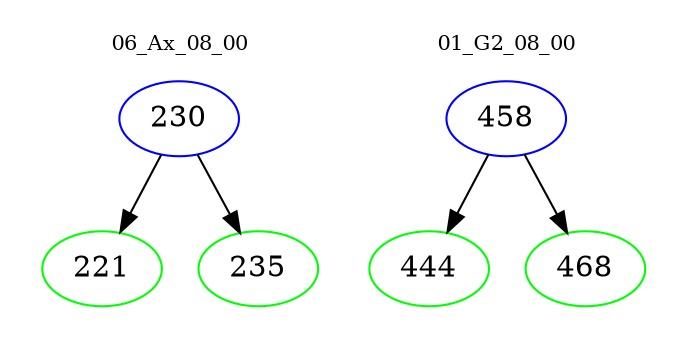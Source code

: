digraph{
subgraph cluster_0 {
color = white
label = "06_Ax_08_00";
fontsize=10;
T0_230 [label="230", color="blue"]
T0_230 -> T0_221 [color="black"]
T0_221 [label="221", color="green"]
T0_230 -> T0_235 [color="black"]
T0_235 [label="235", color="green"]
}
subgraph cluster_1 {
color = white
label = "01_G2_08_00";
fontsize=10;
T1_458 [label="458", color="blue"]
T1_458 -> T1_444 [color="black"]
T1_444 [label="444", color="green"]
T1_458 -> T1_468 [color="black"]
T1_468 [label="468", color="green"]
}
}
